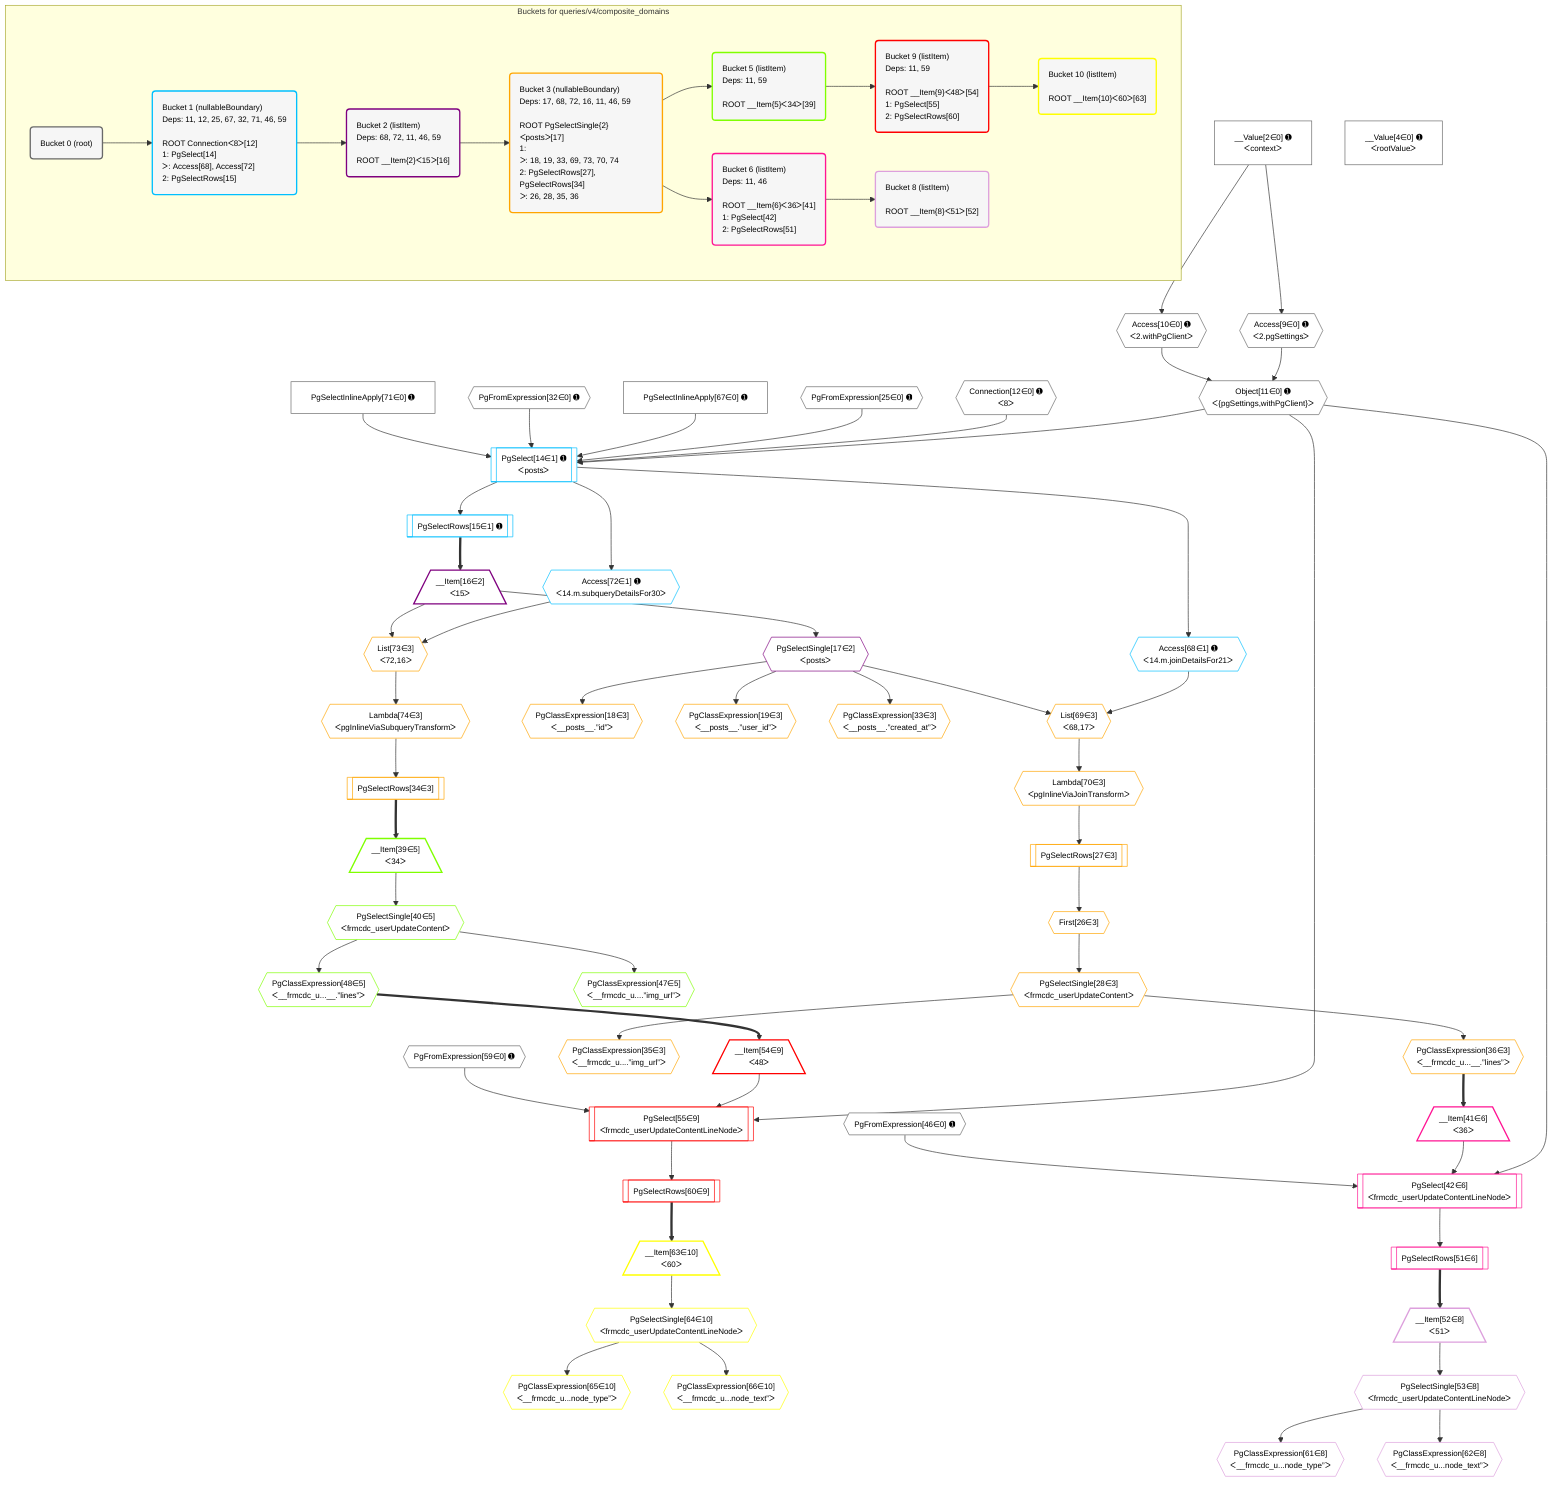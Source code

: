 %%{init: {'themeVariables': { 'fontSize': '12px'}}}%%
graph TD
    classDef path fill:#eee,stroke:#000,color:#000
    classDef plan fill:#fff,stroke-width:1px,color:#000
    classDef itemplan fill:#fff,stroke-width:2px,color:#000
    classDef unbatchedplan fill:#dff,stroke-width:1px,color:#000
    classDef sideeffectplan fill:#fcc,stroke-width:2px,color:#000
    classDef bucket fill:#f6f6f6,color:#000,stroke-width:2px,text-align:left

    subgraph "Buckets for queries/v4/composite_domains"
    Bucket0("Bucket 0 (root)"):::bucket
    Bucket1("Bucket 1 (nullableBoundary)<br />Deps: 11, 12, 25, 67, 32, 71, 46, 59<br /><br />ROOT Connectionᐸ8ᐳ[12]<br />1: PgSelect[14]<br />ᐳ: Access[68], Access[72]<br />2: PgSelectRows[15]"):::bucket
    Bucket2("Bucket 2 (listItem)<br />Deps: 68, 72, 11, 46, 59<br /><br />ROOT __Item{2}ᐸ15ᐳ[16]"):::bucket
    Bucket3("Bucket 3 (nullableBoundary)<br />Deps: 17, 68, 72, 16, 11, 46, 59<br /><br />ROOT PgSelectSingle{2}ᐸpostsᐳ[17]<br />1: <br />ᐳ: 18, 19, 33, 69, 73, 70, 74<br />2: PgSelectRows[27], PgSelectRows[34]<br />ᐳ: 26, 28, 35, 36"):::bucket
    Bucket5("Bucket 5 (listItem)<br />Deps: 11, 59<br /><br />ROOT __Item{5}ᐸ34ᐳ[39]"):::bucket
    Bucket6("Bucket 6 (listItem)<br />Deps: 11, 46<br /><br />ROOT __Item{6}ᐸ36ᐳ[41]<br />1: PgSelect[42]<br />2: PgSelectRows[51]"):::bucket
    Bucket8("Bucket 8 (listItem)<br /><br />ROOT __Item{8}ᐸ51ᐳ[52]"):::bucket
    Bucket9("Bucket 9 (listItem)<br />Deps: 11, 59<br /><br />ROOT __Item{9}ᐸ48ᐳ[54]<br />1: PgSelect[55]<br />2: PgSelectRows[60]"):::bucket
    Bucket10("Bucket 10 (listItem)<br /><br />ROOT __Item{10}ᐸ60ᐳ[63]"):::bucket
    end
    Bucket0 --> Bucket1
    Bucket1 --> Bucket2
    Bucket2 --> Bucket3
    Bucket3 --> Bucket5 & Bucket6
    Bucket5 --> Bucket9
    Bucket6 --> Bucket8
    Bucket9 --> Bucket10

    %% plan dependencies
    Object11{{"Object[11∈0] ➊<br />ᐸ{pgSettings,withPgClient}ᐳ"}}:::plan
    Access9{{"Access[9∈0] ➊<br />ᐸ2.pgSettingsᐳ"}}:::plan
    Access10{{"Access[10∈0] ➊<br />ᐸ2.withPgClientᐳ"}}:::plan
    Access9 & Access10 --> Object11
    __Value2["__Value[2∈0] ➊<br />ᐸcontextᐳ"]:::plan
    __Value2 --> Access9
    __Value2 --> Access10
    __Value4["__Value[4∈0] ➊<br />ᐸrootValueᐳ"]:::plan
    Connection12{{"Connection[12∈0] ➊<br />ᐸ8ᐳ"}}:::plan
    PgFromExpression25{{"PgFromExpression[25∈0] ➊"}}:::plan
    PgFromExpression32{{"PgFromExpression[32∈0] ➊"}}:::plan
    PgFromExpression46{{"PgFromExpression[46∈0] ➊"}}:::plan
    PgFromExpression59{{"PgFromExpression[59∈0] ➊"}}:::plan
    PgSelectInlineApply67["PgSelectInlineApply[67∈0] ➊"]:::plan
    PgSelectInlineApply71["PgSelectInlineApply[71∈0] ➊"]:::plan
    PgSelect14[["PgSelect[14∈1] ➊<br />ᐸpostsᐳ"]]:::plan
    Object11 & Connection12 & PgFromExpression25 & PgSelectInlineApply67 & PgFromExpression32 & PgSelectInlineApply71 --> PgSelect14
    PgSelectRows15[["PgSelectRows[15∈1] ➊"]]:::plan
    PgSelect14 --> PgSelectRows15
    Access68{{"Access[68∈1] ➊<br />ᐸ14.m.joinDetailsFor21ᐳ"}}:::plan
    PgSelect14 --> Access68
    Access72{{"Access[72∈1] ➊<br />ᐸ14.m.subqueryDetailsFor30ᐳ"}}:::plan
    PgSelect14 --> Access72
    __Item16[/"__Item[16∈2]<br />ᐸ15ᐳ"\]:::itemplan
    PgSelectRows15 ==> __Item16
    PgSelectSingle17{{"PgSelectSingle[17∈2]<br />ᐸpostsᐳ"}}:::plan
    __Item16 --> PgSelectSingle17
    List69{{"List[69∈3]<br />ᐸ68,17ᐳ"}}:::plan
    Access68 & PgSelectSingle17 --> List69
    List73{{"List[73∈3]<br />ᐸ72,16ᐳ"}}:::plan
    Access72 & __Item16 --> List73
    PgClassExpression18{{"PgClassExpression[18∈3]<br />ᐸ__posts__.”id”ᐳ"}}:::plan
    PgSelectSingle17 --> PgClassExpression18
    PgClassExpression19{{"PgClassExpression[19∈3]<br />ᐸ__posts__.”user_id”ᐳ"}}:::plan
    PgSelectSingle17 --> PgClassExpression19
    First26{{"First[26∈3]"}}:::plan
    PgSelectRows27[["PgSelectRows[27∈3]"]]:::plan
    PgSelectRows27 --> First26
    Lambda70{{"Lambda[70∈3]<br />ᐸpgInlineViaJoinTransformᐳ"}}:::plan
    Lambda70 --> PgSelectRows27
    PgSelectSingle28{{"PgSelectSingle[28∈3]<br />ᐸfrmcdc_userUpdateContentᐳ"}}:::plan
    First26 --> PgSelectSingle28
    PgClassExpression33{{"PgClassExpression[33∈3]<br />ᐸ__posts__.”created_at”ᐳ"}}:::plan
    PgSelectSingle17 --> PgClassExpression33
    PgSelectRows34[["PgSelectRows[34∈3]"]]:::plan
    Lambda74{{"Lambda[74∈3]<br />ᐸpgInlineViaSubqueryTransformᐳ"}}:::plan
    Lambda74 --> PgSelectRows34
    PgClassExpression35{{"PgClassExpression[35∈3]<br />ᐸ__frmcdc_u....”img_url”ᐳ"}}:::plan
    PgSelectSingle28 --> PgClassExpression35
    PgClassExpression36{{"PgClassExpression[36∈3]<br />ᐸ__frmcdc_u...__.”lines”ᐳ"}}:::plan
    PgSelectSingle28 --> PgClassExpression36
    List69 --> Lambda70
    List73 --> Lambda74
    __Item39[/"__Item[39∈5]<br />ᐸ34ᐳ"\]:::itemplan
    PgSelectRows34 ==> __Item39
    PgSelectSingle40{{"PgSelectSingle[40∈5]<br />ᐸfrmcdc_userUpdateContentᐳ"}}:::plan
    __Item39 --> PgSelectSingle40
    PgClassExpression47{{"PgClassExpression[47∈5]<br />ᐸ__frmcdc_u....”img_url”ᐳ"}}:::plan
    PgSelectSingle40 --> PgClassExpression47
    PgClassExpression48{{"PgClassExpression[48∈5]<br />ᐸ__frmcdc_u...__.”lines”ᐳ"}}:::plan
    PgSelectSingle40 --> PgClassExpression48
    PgSelect55[["PgSelect[55∈9]<br />ᐸfrmcdc_userUpdateContentLineNodeᐳ"]]:::plan
    __Item54[/"__Item[54∈9]<br />ᐸ48ᐳ"\]:::itemplan
    Object11 & __Item54 & PgFromExpression59 --> PgSelect55
    PgClassExpression48 ==> __Item54
    PgSelectRows60[["PgSelectRows[60∈9]"]]:::plan
    PgSelect55 --> PgSelectRows60
    __Item63[/"__Item[63∈10]<br />ᐸ60ᐳ"\]:::itemplan
    PgSelectRows60 ==> __Item63
    PgSelectSingle64{{"PgSelectSingle[64∈10]<br />ᐸfrmcdc_userUpdateContentLineNodeᐳ"}}:::plan
    __Item63 --> PgSelectSingle64
    PgClassExpression65{{"PgClassExpression[65∈10]<br />ᐸ__frmcdc_u...node_type”ᐳ"}}:::plan
    PgSelectSingle64 --> PgClassExpression65
    PgClassExpression66{{"PgClassExpression[66∈10]<br />ᐸ__frmcdc_u...node_text”ᐳ"}}:::plan
    PgSelectSingle64 --> PgClassExpression66
    PgSelect42[["PgSelect[42∈6]<br />ᐸfrmcdc_userUpdateContentLineNodeᐳ"]]:::plan
    __Item41[/"__Item[41∈6]<br />ᐸ36ᐳ"\]:::itemplan
    Object11 & __Item41 & PgFromExpression46 --> PgSelect42
    PgClassExpression36 ==> __Item41
    PgSelectRows51[["PgSelectRows[51∈6]"]]:::plan
    PgSelect42 --> PgSelectRows51
    __Item52[/"__Item[52∈8]<br />ᐸ51ᐳ"\]:::itemplan
    PgSelectRows51 ==> __Item52
    PgSelectSingle53{{"PgSelectSingle[53∈8]<br />ᐸfrmcdc_userUpdateContentLineNodeᐳ"}}:::plan
    __Item52 --> PgSelectSingle53
    PgClassExpression61{{"PgClassExpression[61∈8]<br />ᐸ__frmcdc_u...node_type”ᐳ"}}:::plan
    PgSelectSingle53 --> PgClassExpression61
    PgClassExpression62{{"PgClassExpression[62∈8]<br />ᐸ__frmcdc_u...node_text”ᐳ"}}:::plan
    PgSelectSingle53 --> PgClassExpression62

    %% define steps
    classDef bucket0 stroke:#696969
    class Bucket0,__Value2,__Value4,Access9,Access10,Object11,Connection12,PgFromExpression25,PgFromExpression32,PgFromExpression46,PgFromExpression59,PgSelectInlineApply67,PgSelectInlineApply71 bucket0
    classDef bucket1 stroke:#00bfff
    class Bucket1,PgSelect14,PgSelectRows15,Access68,Access72 bucket1
    classDef bucket2 stroke:#7f007f
    class Bucket2,__Item16,PgSelectSingle17 bucket2
    classDef bucket3 stroke:#ffa500
    class Bucket3,PgClassExpression18,PgClassExpression19,First26,PgSelectRows27,PgSelectSingle28,PgClassExpression33,PgSelectRows34,PgClassExpression35,PgClassExpression36,List69,Lambda70,List73,Lambda74 bucket3
    classDef bucket5 stroke:#7fff00
    class Bucket5,__Item39,PgSelectSingle40,PgClassExpression47,PgClassExpression48 bucket5
    classDef bucket6 stroke:#ff1493
    class Bucket6,__Item41,PgSelect42,PgSelectRows51 bucket6
    classDef bucket8 stroke:#dda0dd
    class Bucket8,__Item52,PgSelectSingle53,PgClassExpression61,PgClassExpression62 bucket8
    classDef bucket9 stroke:#ff0000
    class Bucket9,__Item54,PgSelect55,PgSelectRows60 bucket9
    classDef bucket10 stroke:#ffff00
    class Bucket10,__Item63,PgSelectSingle64,PgClassExpression65,PgClassExpression66 bucket10